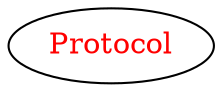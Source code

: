 digraph dependencyGraph {
 concentrate=true;
 ranksep="2.0";
 rankdir="LR"; 
 splines="ortho";
"Protocol" [fontcolor="red"];
}